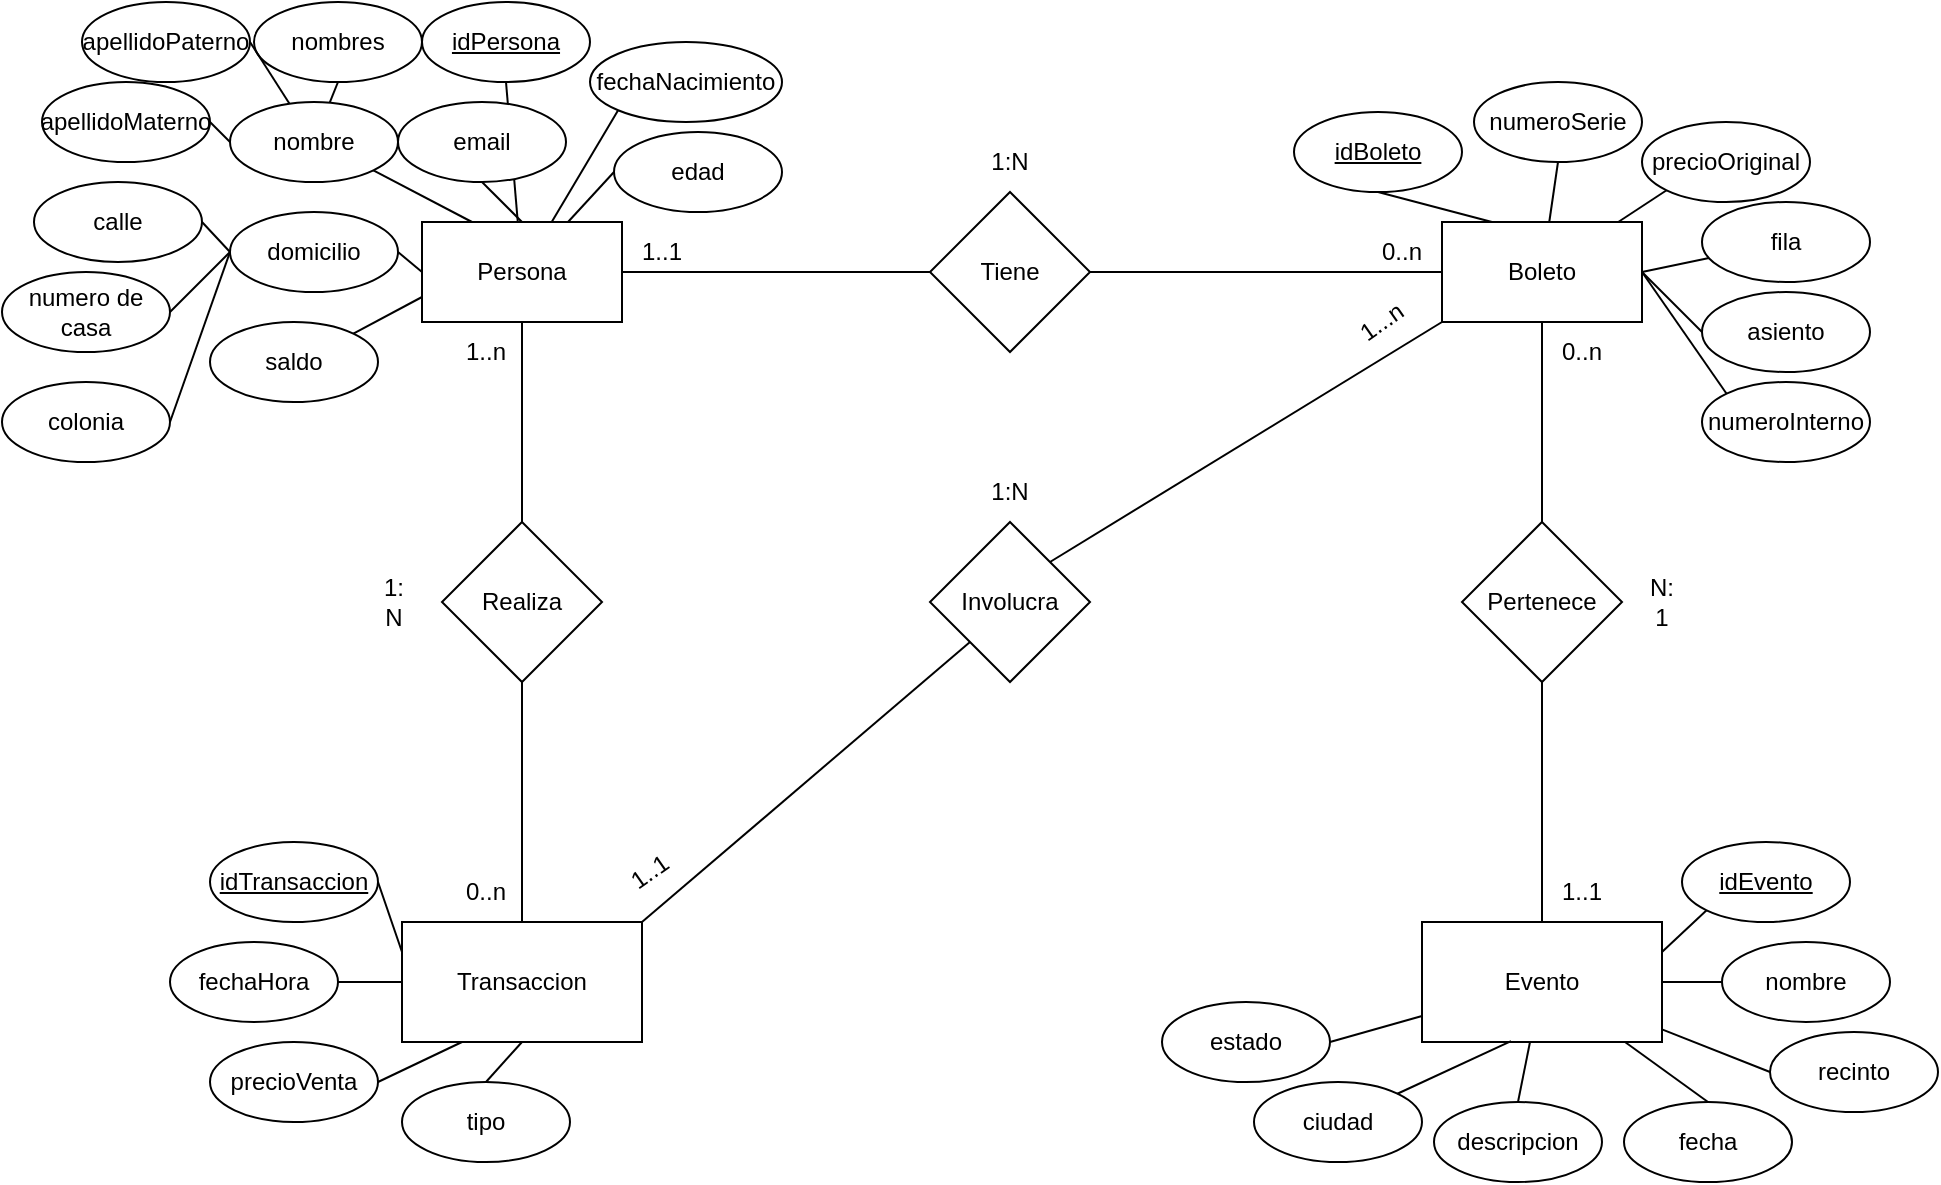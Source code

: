 <mxfile version="26.0.13">
  <diagram name="Página-1" id="roKfRNkJJLgw11MZXrfT">
    <mxGraphModel dx="1859" dy="493" grid="1" gridSize="10" guides="1" tooltips="1" connect="1" arrows="1" fold="1" page="1" pageScale="1" pageWidth="827" pageHeight="1169" math="0" shadow="0">
      <root>
        <mxCell id="0" />
        <mxCell id="1" parent="0" />
        <mxCell id="hLC94qEQdJfCRnJBI-yj-15" style="rounded=0;orthogonalLoop=1;jettySize=auto;html=1;exitX=0.5;exitY=1;exitDx=0;exitDy=0;endArrow=none;startFill=0;" edge="1" parent="1" source="-9K4hsrEqOnpqYFPlQaA-23" target="-9K4hsrEqOnpqYFPlQaA-3">
          <mxGeometry relative="1" as="geometry" />
        </mxCell>
        <mxCell id="hLC94qEQdJfCRnJBI-yj-6" style="rounded=0;orthogonalLoop=1;jettySize=auto;html=1;exitX=1;exitY=1;exitDx=0;exitDy=0;entryX=0.25;entryY=0;entryDx=0;entryDy=0;endArrow=none;startFill=0;" edge="1" parent="1" source="-9K4hsrEqOnpqYFPlQaA-1" target="-9K4hsrEqOnpqYFPlQaA-3">
          <mxGeometry relative="1" as="geometry" />
        </mxCell>
        <mxCell id="-9K4hsrEqOnpqYFPlQaA-1" value="nombre" style="ellipse;whiteSpace=wrap;html=1;" parent="1" vertex="1">
          <mxGeometry x="64" y="80" width="84" height="40" as="geometry" />
        </mxCell>
        <mxCell id="hLC94qEQdJfCRnJBI-yj-7" style="rounded=0;orthogonalLoop=1;jettySize=auto;html=1;exitX=0.5;exitY=1;exitDx=0;exitDy=0;entryX=0.5;entryY=0;entryDx=0;entryDy=0;endArrow=none;startFill=0;" edge="1" parent="1" source="-9K4hsrEqOnpqYFPlQaA-2" target="-9K4hsrEqOnpqYFPlQaA-3">
          <mxGeometry relative="1" as="geometry" />
        </mxCell>
        <mxCell id="-9K4hsrEqOnpqYFPlQaA-2" value="email" style="ellipse;whiteSpace=wrap;html=1;" parent="1" vertex="1">
          <mxGeometry x="148" y="80" width="84" height="40" as="geometry" />
        </mxCell>
        <mxCell id="hLC94qEQdJfCRnJBI-yj-21" style="edgeStyle=orthogonalEdgeStyle;rounded=0;orthogonalLoop=1;jettySize=auto;html=1;exitX=1;exitY=0.5;exitDx=0;exitDy=0;endArrow=none;startFill=0;" edge="1" parent="1" source="-9K4hsrEqOnpqYFPlQaA-3" target="hLC94qEQdJfCRnJBI-yj-20">
          <mxGeometry relative="1" as="geometry" />
        </mxCell>
        <mxCell id="hLC94qEQdJfCRnJBI-yj-30" style="edgeStyle=orthogonalEdgeStyle;rounded=0;orthogonalLoop=1;jettySize=auto;html=1;exitX=0.5;exitY=1;exitDx=0;exitDy=0;endArrow=none;startFill=0;" edge="1" parent="1" source="-9K4hsrEqOnpqYFPlQaA-3" target="hLC94qEQdJfCRnJBI-yj-29">
          <mxGeometry relative="1" as="geometry" />
        </mxCell>
        <mxCell id="-9K4hsrEqOnpqYFPlQaA-3" value="Persona" style="rounded=0;whiteSpace=wrap;html=1;" parent="1" vertex="1">
          <mxGeometry x="160" y="140" width="100" height="50" as="geometry" />
        </mxCell>
        <mxCell id="hLC94qEQdJfCRnJBI-yj-24" style="edgeStyle=orthogonalEdgeStyle;rounded=0;orthogonalLoop=1;jettySize=auto;html=1;exitX=0.5;exitY=1;exitDx=0;exitDy=0;endArrow=none;startFill=0;" edge="1" parent="1" source="-9K4hsrEqOnpqYFPlQaA-4" target="hLC94qEQdJfCRnJBI-yj-23">
          <mxGeometry relative="1" as="geometry" />
        </mxCell>
        <mxCell id="hLC94qEQdJfCRnJBI-yj-27" style="rounded=0;orthogonalLoop=1;jettySize=auto;html=1;exitX=0;exitY=1;exitDx=0;exitDy=0;entryX=1;entryY=0;entryDx=0;entryDy=0;endArrow=none;startFill=0;" edge="1" parent="1" source="-9K4hsrEqOnpqYFPlQaA-4" target="hLC94qEQdJfCRnJBI-yj-26">
          <mxGeometry relative="1" as="geometry" />
        </mxCell>
        <mxCell id="hLC94qEQdJfCRnJBI-yj-37" style="rounded=0;orthogonalLoop=1;jettySize=auto;html=1;exitX=0.25;exitY=0;exitDx=0;exitDy=0;entryX=0.5;entryY=1;entryDx=0;entryDy=0;endArrow=none;startFill=0;" edge="1" parent="1" source="-9K4hsrEqOnpqYFPlQaA-4" target="-9K4hsrEqOnpqYFPlQaA-22">
          <mxGeometry relative="1" as="geometry" />
        </mxCell>
        <mxCell id="hLC94qEQdJfCRnJBI-yj-58" style="rounded=0;orthogonalLoop=1;jettySize=auto;html=1;exitX=1;exitY=0.5;exitDx=0;exitDy=0;entryX=0;entryY=0;entryDx=0;entryDy=0;endArrow=none;startFill=0;" edge="1" parent="1" source="-9K4hsrEqOnpqYFPlQaA-4" target="-9K4hsrEqOnpqYFPlQaA-20">
          <mxGeometry relative="1" as="geometry" />
        </mxCell>
        <mxCell id="-9K4hsrEqOnpqYFPlQaA-4" value="Boleto" style="rounded=0;whiteSpace=wrap;html=1;" parent="1" vertex="1">
          <mxGeometry x="670" y="140" width="100" height="50" as="geometry" />
        </mxCell>
        <mxCell id="hLC94qEQdJfCRnJBI-yj-2" style="rounded=0;orthogonalLoop=1;jettySize=auto;html=1;exitX=0.5;exitY=1;exitDx=0;exitDy=0;endArrow=none;startFill=0;" edge="1" parent="1" source="-9K4hsrEqOnpqYFPlQaA-5" target="-9K4hsrEqOnpqYFPlQaA-1">
          <mxGeometry relative="1" as="geometry" />
        </mxCell>
        <mxCell id="-9K4hsrEqOnpqYFPlQaA-5" value="nombres" style="ellipse;whiteSpace=wrap;html=1;" parent="1" vertex="1">
          <mxGeometry x="76" y="30" width="84" height="40" as="geometry" />
        </mxCell>
        <mxCell id="hLC94qEQdJfCRnJBI-yj-4" style="rounded=0;orthogonalLoop=1;jettySize=auto;html=1;exitX=1;exitY=0.5;exitDx=0;exitDy=0;endArrow=none;startFill=0;" edge="1" parent="1" source="-9K4hsrEqOnpqYFPlQaA-6" target="-9K4hsrEqOnpqYFPlQaA-1">
          <mxGeometry relative="1" as="geometry" />
        </mxCell>
        <mxCell id="-9K4hsrEqOnpqYFPlQaA-6" value="apellidoPaterno" style="ellipse;whiteSpace=wrap;html=1;" parent="1" vertex="1">
          <mxGeometry x="-10" y="30" width="84" height="40" as="geometry" />
        </mxCell>
        <mxCell id="hLC94qEQdJfCRnJBI-yj-5" style="rounded=0;orthogonalLoop=1;jettySize=auto;html=1;exitX=1;exitY=0.5;exitDx=0;exitDy=0;entryX=0;entryY=0.5;entryDx=0;entryDy=0;endArrow=none;startFill=0;" edge="1" parent="1" source="-9K4hsrEqOnpqYFPlQaA-7" target="-9K4hsrEqOnpqYFPlQaA-1">
          <mxGeometry relative="1" as="geometry" />
        </mxCell>
        <mxCell id="-9K4hsrEqOnpqYFPlQaA-7" value="apellidoMaterno" style="ellipse;whiteSpace=wrap;html=1;" parent="1" vertex="1">
          <mxGeometry x="-30" y="70" width="84" height="40" as="geometry" />
        </mxCell>
        <mxCell id="hLC94qEQdJfCRnJBI-yj-10" style="rounded=0;orthogonalLoop=1;jettySize=auto;html=1;exitX=1;exitY=0.5;exitDx=0;exitDy=0;entryX=0;entryY=0.5;entryDx=0;entryDy=0;endArrow=none;startFill=0;" edge="1" parent="1" source="-9K4hsrEqOnpqYFPlQaA-8" target="-9K4hsrEqOnpqYFPlQaA-3">
          <mxGeometry relative="1" as="geometry" />
        </mxCell>
        <mxCell id="-9K4hsrEqOnpqYFPlQaA-8" value="domicilio" style="ellipse;whiteSpace=wrap;html=1;" parent="1" vertex="1">
          <mxGeometry x="64" y="135" width="84" height="40" as="geometry" />
        </mxCell>
        <mxCell id="hLC94qEQdJfCRnJBI-yj-16" style="rounded=0;orthogonalLoop=1;jettySize=auto;html=1;exitX=0;exitY=1;exitDx=0;exitDy=0;endArrow=none;startFill=0;" edge="1" parent="1" source="-9K4hsrEqOnpqYFPlQaA-9" target="-9K4hsrEqOnpqYFPlQaA-3">
          <mxGeometry relative="1" as="geometry" />
        </mxCell>
        <mxCell id="-9K4hsrEqOnpqYFPlQaA-9" value="fechaNacimiento" style="ellipse;whiteSpace=wrap;html=1;" parent="1" vertex="1">
          <mxGeometry x="244" y="50" width="96" height="40" as="geometry" />
        </mxCell>
        <mxCell id="hLC94qEQdJfCRnJBI-yj-17" style="rounded=0;orthogonalLoop=1;jettySize=auto;html=1;exitX=0;exitY=0.5;exitDx=0;exitDy=0;endArrow=none;startFill=0;" edge="1" parent="1" source="-9K4hsrEqOnpqYFPlQaA-10" target="-9K4hsrEqOnpqYFPlQaA-3">
          <mxGeometry relative="1" as="geometry" />
        </mxCell>
        <mxCell id="-9K4hsrEqOnpqYFPlQaA-10" value="edad" style="ellipse;whiteSpace=wrap;html=1;" parent="1" vertex="1">
          <mxGeometry x="256" y="95" width="84" height="40" as="geometry" />
        </mxCell>
        <mxCell id="hLC94qEQdJfCRnJBI-yj-11" style="rounded=0;orthogonalLoop=1;jettySize=auto;html=1;exitX=1;exitY=0.5;exitDx=0;exitDy=0;entryX=0;entryY=0.5;entryDx=0;entryDy=0;endArrow=none;startFill=0;" edge="1" parent="1" source="-9K4hsrEqOnpqYFPlQaA-13" target="-9K4hsrEqOnpqYFPlQaA-8">
          <mxGeometry relative="1" as="geometry" />
        </mxCell>
        <mxCell id="-9K4hsrEqOnpqYFPlQaA-13" value="calle" style="ellipse;whiteSpace=wrap;html=1;" parent="1" vertex="1">
          <mxGeometry x="-34" y="120" width="84" height="40" as="geometry" />
        </mxCell>
        <mxCell id="-9K4hsrEqOnpqYFPlQaA-14" value="numero de casa" style="ellipse;whiteSpace=wrap;html=1;" parent="1" vertex="1">
          <mxGeometry x="-50" y="165" width="84" height="40" as="geometry" />
        </mxCell>
        <mxCell id="hLC94qEQdJfCRnJBI-yj-13" style="rounded=0;orthogonalLoop=1;jettySize=auto;html=1;exitX=1;exitY=0.5;exitDx=0;exitDy=0;entryX=0;entryY=0.5;entryDx=0;entryDy=0;endArrow=none;startFill=0;" edge="1" parent="1" source="-9K4hsrEqOnpqYFPlQaA-15" target="-9K4hsrEqOnpqYFPlQaA-8">
          <mxGeometry relative="1" as="geometry" />
        </mxCell>
        <mxCell id="-9K4hsrEqOnpqYFPlQaA-15" value="colonia" style="ellipse;whiteSpace=wrap;html=1;" parent="1" vertex="1">
          <mxGeometry x="-50" y="220" width="84" height="40" as="geometry" />
        </mxCell>
        <mxCell id="hLC94qEQdJfCRnJBI-yj-14" style="rounded=0;orthogonalLoop=1;jettySize=auto;html=1;exitX=1;exitY=0;exitDx=0;exitDy=0;entryX=0;entryY=0.75;entryDx=0;entryDy=0;endArrow=none;startFill=0;" edge="1" parent="1" source="-9K4hsrEqOnpqYFPlQaA-16" target="-9K4hsrEqOnpqYFPlQaA-3">
          <mxGeometry relative="1" as="geometry" />
        </mxCell>
        <mxCell id="-9K4hsrEqOnpqYFPlQaA-16" value="saldo" style="ellipse;whiteSpace=wrap;html=1;" parent="1" vertex="1">
          <mxGeometry x="54" y="190" width="84" height="40" as="geometry" />
        </mxCell>
        <mxCell id="hLC94qEQdJfCRnJBI-yj-38" style="rounded=0;orthogonalLoop=1;jettySize=auto;html=1;exitX=0.5;exitY=1;exitDx=0;exitDy=0;endArrow=none;startFill=0;" edge="1" parent="1" source="-9K4hsrEqOnpqYFPlQaA-17" target="-9K4hsrEqOnpqYFPlQaA-4">
          <mxGeometry relative="1" as="geometry" />
        </mxCell>
        <mxCell id="-9K4hsrEqOnpqYFPlQaA-17" value="numeroSerie" style="ellipse;whiteSpace=wrap;html=1;" parent="1" vertex="1">
          <mxGeometry x="686" y="70" width="84" height="40" as="geometry" />
        </mxCell>
        <mxCell id="hLC94qEQdJfCRnJBI-yj-41" value="" style="rounded=0;orthogonalLoop=1;jettySize=auto;html=1;endArrow=none;startFill=0;" edge="1" parent="1" source="-9K4hsrEqOnpqYFPlQaA-18">
          <mxGeometry relative="1" as="geometry">
            <mxPoint x="770" y="165" as="targetPoint" />
          </mxGeometry>
        </mxCell>
        <mxCell id="-9K4hsrEqOnpqYFPlQaA-18" value="fila" style="ellipse;whiteSpace=wrap;html=1;" parent="1" vertex="1">
          <mxGeometry x="800" y="130" width="84" height="40" as="geometry" />
        </mxCell>
        <mxCell id="hLC94qEQdJfCRnJBI-yj-42" style="rounded=0;orthogonalLoop=1;jettySize=auto;html=1;exitX=0;exitY=0.5;exitDx=0;exitDy=0;entryX=1;entryY=0.5;entryDx=0;entryDy=0;endArrow=none;startFill=0;" edge="1" parent="1" source="-9K4hsrEqOnpqYFPlQaA-19" target="-9K4hsrEqOnpqYFPlQaA-4">
          <mxGeometry relative="1" as="geometry" />
        </mxCell>
        <mxCell id="-9K4hsrEqOnpqYFPlQaA-19" value="asiento" style="ellipse;whiteSpace=wrap;html=1;" parent="1" vertex="1">
          <mxGeometry x="800" y="175" width="84" height="40" as="geometry" />
        </mxCell>
        <mxCell id="-9K4hsrEqOnpqYFPlQaA-20" value="numeroInterno" style="ellipse;whiteSpace=wrap;html=1;" parent="1" vertex="1">
          <mxGeometry x="800" y="220" width="84" height="40" as="geometry" />
        </mxCell>
        <mxCell id="-9K4hsrEqOnpqYFPlQaA-22" value="&lt;u&gt;idBoleto&lt;/u&gt;" style="ellipse;whiteSpace=wrap;html=1;" parent="1" vertex="1">
          <mxGeometry x="596" y="85" width="84" height="40" as="geometry" />
        </mxCell>
        <mxCell id="-9K4hsrEqOnpqYFPlQaA-23" value="&lt;u&gt;idPersona&lt;/u&gt;" style="ellipse;whiteSpace=wrap;html=1;" parent="1" vertex="1">
          <mxGeometry x="160" y="30" width="84" height="40" as="geometry" />
        </mxCell>
        <mxCell id="hLC94qEQdJfCRnJBI-yj-12" style="rounded=0;orthogonalLoop=1;jettySize=auto;html=1;exitX=1;exitY=0.5;exitDx=0;exitDy=0;entryX=0;entryY=0.5;entryDx=0;entryDy=0;endArrow=none;startFill=0;" edge="1" parent="1" source="-9K4hsrEqOnpqYFPlQaA-14" target="-9K4hsrEqOnpqYFPlQaA-8">
          <mxGeometry relative="1" as="geometry" />
        </mxCell>
        <mxCell id="hLC94qEQdJfCRnJBI-yj-18" value="Evento" style="rounded=0;whiteSpace=wrap;html=1;" vertex="1" parent="1">
          <mxGeometry x="660" y="490" width="120" height="60" as="geometry" />
        </mxCell>
        <mxCell id="hLC94qEQdJfCRnJBI-yj-19" value="Transaccion" style="rounded=0;whiteSpace=wrap;html=1;" vertex="1" parent="1">
          <mxGeometry x="150" y="490" width="120" height="60" as="geometry" />
        </mxCell>
        <mxCell id="hLC94qEQdJfCRnJBI-yj-22" style="edgeStyle=orthogonalEdgeStyle;rounded=0;orthogonalLoop=1;jettySize=auto;html=1;exitX=1;exitY=0.5;exitDx=0;exitDy=0;endArrow=none;startFill=0;" edge="1" parent="1" source="hLC94qEQdJfCRnJBI-yj-20" target="-9K4hsrEqOnpqYFPlQaA-4">
          <mxGeometry relative="1" as="geometry" />
        </mxCell>
        <mxCell id="hLC94qEQdJfCRnJBI-yj-20" value="Tiene" style="rhombus;whiteSpace=wrap;html=1;" vertex="1" parent="1">
          <mxGeometry x="414" y="125" width="80" height="80" as="geometry" />
        </mxCell>
        <mxCell id="hLC94qEQdJfCRnJBI-yj-25" style="edgeStyle=orthogonalEdgeStyle;rounded=0;orthogonalLoop=1;jettySize=auto;html=1;exitX=0.5;exitY=1;exitDx=0;exitDy=0;endArrow=none;startFill=0;" edge="1" parent="1" source="hLC94qEQdJfCRnJBI-yj-23" target="hLC94qEQdJfCRnJBI-yj-18">
          <mxGeometry relative="1" as="geometry" />
        </mxCell>
        <mxCell id="hLC94qEQdJfCRnJBI-yj-23" value="Pertenece" style="rhombus;whiteSpace=wrap;html=1;" vertex="1" parent="1">
          <mxGeometry x="680" y="290" width="80" height="80" as="geometry" />
        </mxCell>
        <mxCell id="hLC94qEQdJfCRnJBI-yj-28" style="rounded=0;orthogonalLoop=1;jettySize=auto;html=1;exitX=0;exitY=1;exitDx=0;exitDy=0;entryX=1;entryY=0;entryDx=0;entryDy=0;endArrow=none;startFill=0;" edge="1" parent="1" source="hLC94qEQdJfCRnJBI-yj-26" target="hLC94qEQdJfCRnJBI-yj-19">
          <mxGeometry relative="1" as="geometry" />
        </mxCell>
        <mxCell id="hLC94qEQdJfCRnJBI-yj-26" value="Involucra" style="rhombus;whiteSpace=wrap;html=1;" vertex="1" parent="1">
          <mxGeometry x="414" y="290" width="80" height="80" as="geometry" />
        </mxCell>
        <mxCell id="hLC94qEQdJfCRnJBI-yj-31" style="edgeStyle=orthogonalEdgeStyle;rounded=0;orthogonalLoop=1;jettySize=auto;html=1;exitX=0.5;exitY=1;exitDx=0;exitDy=0;endArrow=none;startFill=0;" edge="1" parent="1" source="hLC94qEQdJfCRnJBI-yj-29" target="hLC94qEQdJfCRnJBI-yj-19">
          <mxGeometry relative="1" as="geometry" />
        </mxCell>
        <mxCell id="hLC94qEQdJfCRnJBI-yj-29" value="Realiza" style="rhombus;whiteSpace=wrap;html=1;" vertex="1" parent="1">
          <mxGeometry x="170" y="290" width="80" height="80" as="geometry" />
        </mxCell>
        <mxCell id="hLC94qEQdJfCRnJBI-yj-32" value="1:&lt;div&gt;N&lt;/div&gt;" style="text;html=1;align=center;verticalAlign=middle;whiteSpace=wrap;rounded=0;" vertex="1" parent="1">
          <mxGeometry x="116" y="315" width="60" height="30" as="geometry" />
        </mxCell>
        <mxCell id="hLC94qEQdJfCRnJBI-yj-33" value="1:N" style="text;html=1;align=center;verticalAlign=middle;whiteSpace=wrap;rounded=0;" vertex="1" parent="1">
          <mxGeometry x="424" y="95" width="60" height="30" as="geometry" />
        </mxCell>
        <mxCell id="hLC94qEQdJfCRnJBI-yj-34" value="N:&lt;div&gt;1&lt;/div&gt;" style="text;html=1;align=center;verticalAlign=middle;whiteSpace=wrap;rounded=0;" vertex="1" parent="1">
          <mxGeometry x="750" y="315" width="60" height="30" as="geometry" />
        </mxCell>
        <mxCell id="hLC94qEQdJfCRnJBI-yj-35" value="1:N" style="text;html=1;align=center;verticalAlign=middle;whiteSpace=wrap;rounded=0;" vertex="1" parent="1">
          <mxGeometry x="424" y="260" width="60" height="30" as="geometry" />
        </mxCell>
        <mxCell id="hLC94qEQdJfCRnJBI-yj-39" style="rounded=0;orthogonalLoop=1;jettySize=auto;html=1;exitX=0;exitY=1;exitDx=0;exitDy=0;endArrow=none;startFill=0;" edge="1" parent="1" source="hLC94qEQdJfCRnJBI-yj-36" target="-9K4hsrEqOnpqYFPlQaA-4">
          <mxGeometry relative="1" as="geometry" />
        </mxCell>
        <mxCell id="hLC94qEQdJfCRnJBI-yj-36" value="precioOriginal" style="ellipse;whiteSpace=wrap;html=1;" vertex="1" parent="1">
          <mxGeometry x="770" y="90" width="84" height="40" as="geometry" />
        </mxCell>
        <mxCell id="hLC94qEQdJfCRnJBI-yj-50" style="rounded=0;orthogonalLoop=1;jettySize=auto;html=1;exitX=0;exitY=1;exitDx=0;exitDy=0;entryX=1;entryY=0.25;entryDx=0;entryDy=0;endArrow=none;startFill=0;" edge="1" parent="1" source="hLC94qEQdJfCRnJBI-yj-43" target="hLC94qEQdJfCRnJBI-yj-18">
          <mxGeometry relative="1" as="geometry" />
        </mxCell>
        <mxCell id="hLC94qEQdJfCRnJBI-yj-43" value="&lt;u&gt;idEvento&lt;/u&gt;" style="ellipse;whiteSpace=wrap;html=1;" vertex="1" parent="1">
          <mxGeometry x="790" y="450" width="84" height="40" as="geometry" />
        </mxCell>
        <mxCell id="hLC94qEQdJfCRnJBI-yj-51" style="rounded=0;orthogonalLoop=1;jettySize=auto;html=1;exitX=0;exitY=0.5;exitDx=0;exitDy=0;endArrow=none;startFill=0;" edge="1" parent="1" source="hLC94qEQdJfCRnJBI-yj-44" target="hLC94qEQdJfCRnJBI-yj-18">
          <mxGeometry relative="1" as="geometry" />
        </mxCell>
        <mxCell id="hLC94qEQdJfCRnJBI-yj-44" value="nombre" style="ellipse;whiteSpace=wrap;html=1;" vertex="1" parent="1">
          <mxGeometry x="810" y="500" width="84" height="40" as="geometry" />
        </mxCell>
        <mxCell id="hLC94qEQdJfCRnJBI-yj-54" style="rounded=0;orthogonalLoop=1;jettySize=auto;html=1;exitX=0.5;exitY=0;exitDx=0;exitDy=0;endArrow=none;startFill=0;" edge="1" parent="1" source="hLC94qEQdJfCRnJBI-yj-45" target="hLC94qEQdJfCRnJBI-yj-18">
          <mxGeometry relative="1" as="geometry" />
        </mxCell>
        <mxCell id="hLC94qEQdJfCRnJBI-yj-45" value="fecha" style="ellipse;whiteSpace=wrap;html=1;" vertex="1" parent="1">
          <mxGeometry x="761" y="580" width="84" height="40" as="geometry" />
        </mxCell>
        <mxCell id="hLC94qEQdJfCRnJBI-yj-53" style="rounded=0;orthogonalLoop=1;jettySize=auto;html=1;exitX=0;exitY=0.5;exitDx=0;exitDy=0;endArrow=none;startFill=0;" edge="1" parent="1" source="hLC94qEQdJfCRnJBI-yj-46" target="hLC94qEQdJfCRnJBI-yj-18">
          <mxGeometry relative="1" as="geometry" />
        </mxCell>
        <mxCell id="hLC94qEQdJfCRnJBI-yj-46" value="recinto" style="ellipse;whiteSpace=wrap;html=1;" vertex="1" parent="1">
          <mxGeometry x="834" y="545" width="84" height="40" as="geometry" />
        </mxCell>
        <mxCell id="hLC94qEQdJfCRnJBI-yj-47" value="ciudad" style="ellipse;whiteSpace=wrap;html=1;" vertex="1" parent="1">
          <mxGeometry x="576" y="570" width="84" height="40" as="geometry" />
        </mxCell>
        <mxCell id="hLC94qEQdJfCRnJBI-yj-57" style="rounded=0;orthogonalLoop=1;jettySize=auto;html=1;exitX=1;exitY=0.5;exitDx=0;exitDy=0;endArrow=none;startFill=0;" edge="1" parent="1" source="hLC94qEQdJfCRnJBI-yj-48" target="hLC94qEQdJfCRnJBI-yj-18">
          <mxGeometry relative="1" as="geometry" />
        </mxCell>
        <mxCell id="hLC94qEQdJfCRnJBI-yj-48" value="estado" style="ellipse;whiteSpace=wrap;html=1;" vertex="1" parent="1">
          <mxGeometry x="530" y="530" width="84" height="40" as="geometry" />
        </mxCell>
        <mxCell id="hLC94qEQdJfCRnJBI-yj-55" style="rounded=0;orthogonalLoop=1;jettySize=auto;html=1;exitX=0.5;exitY=0;exitDx=0;exitDy=0;endArrow=none;startFill=0;" edge="1" parent="1" source="hLC94qEQdJfCRnJBI-yj-49" target="hLC94qEQdJfCRnJBI-yj-18">
          <mxGeometry relative="1" as="geometry" />
        </mxCell>
        <mxCell id="hLC94qEQdJfCRnJBI-yj-49" value="descripcion" style="ellipse;whiteSpace=wrap;html=1;" vertex="1" parent="1">
          <mxGeometry x="666" y="580" width="84" height="40" as="geometry" />
        </mxCell>
        <mxCell id="hLC94qEQdJfCRnJBI-yj-56" style="rounded=0;orthogonalLoop=1;jettySize=auto;html=1;exitX=1;exitY=0;exitDx=0;exitDy=0;entryX=0.371;entryY=0.993;entryDx=0;entryDy=0;entryPerimeter=0;endArrow=none;startFill=0;" edge="1" parent="1" source="hLC94qEQdJfCRnJBI-yj-47" target="hLC94qEQdJfCRnJBI-yj-18">
          <mxGeometry relative="1" as="geometry" />
        </mxCell>
        <mxCell id="hLC94qEQdJfCRnJBI-yj-63" style="rounded=0;orthogonalLoop=1;jettySize=auto;html=1;exitX=1;exitY=0.5;exitDx=0;exitDy=0;entryX=0;entryY=0.25;entryDx=0;entryDy=0;endArrow=none;startFill=0;" edge="1" parent="1" source="hLC94qEQdJfCRnJBI-yj-59" target="hLC94qEQdJfCRnJBI-yj-19">
          <mxGeometry relative="1" as="geometry" />
        </mxCell>
        <mxCell id="hLC94qEQdJfCRnJBI-yj-59" value="&lt;u&gt;idTransaccion&lt;/u&gt;" style="ellipse;whiteSpace=wrap;html=1;" vertex="1" parent="1">
          <mxGeometry x="54" y="450" width="84" height="40" as="geometry" />
        </mxCell>
        <mxCell id="hLC94qEQdJfCRnJBI-yj-64" style="edgeStyle=orthogonalEdgeStyle;rounded=0;orthogonalLoop=1;jettySize=auto;html=1;exitX=1;exitY=0.5;exitDx=0;exitDy=0;endArrow=none;startFill=0;" edge="1" parent="1" source="hLC94qEQdJfCRnJBI-yj-60" target="hLC94qEQdJfCRnJBI-yj-19">
          <mxGeometry relative="1" as="geometry" />
        </mxCell>
        <mxCell id="hLC94qEQdJfCRnJBI-yj-60" value="fechaHora" style="ellipse;whiteSpace=wrap;html=1;" vertex="1" parent="1">
          <mxGeometry x="34" y="500" width="84" height="40" as="geometry" />
        </mxCell>
        <mxCell id="hLC94qEQdJfCRnJBI-yj-65" style="rounded=0;orthogonalLoop=1;jettySize=auto;html=1;exitX=1;exitY=0.5;exitDx=0;exitDy=0;entryX=0.25;entryY=1;entryDx=0;entryDy=0;endArrow=none;startFill=0;" edge="1" parent="1" source="hLC94qEQdJfCRnJBI-yj-61" target="hLC94qEQdJfCRnJBI-yj-19">
          <mxGeometry relative="1" as="geometry" />
        </mxCell>
        <mxCell id="hLC94qEQdJfCRnJBI-yj-61" value="precioVenta" style="ellipse;whiteSpace=wrap;html=1;" vertex="1" parent="1">
          <mxGeometry x="54" y="550" width="84" height="40" as="geometry" />
        </mxCell>
        <mxCell id="hLC94qEQdJfCRnJBI-yj-66" style="rounded=0;orthogonalLoop=1;jettySize=auto;html=1;exitX=0.5;exitY=0;exitDx=0;exitDy=0;entryX=0.5;entryY=1;entryDx=0;entryDy=0;endArrow=none;startFill=0;" edge="1" parent="1" source="hLC94qEQdJfCRnJBI-yj-62" target="hLC94qEQdJfCRnJBI-yj-19">
          <mxGeometry relative="1" as="geometry" />
        </mxCell>
        <mxCell id="hLC94qEQdJfCRnJBI-yj-62" value="tipo" style="ellipse;whiteSpace=wrap;html=1;" vertex="1" parent="1">
          <mxGeometry x="150" y="570" width="84" height="40" as="geometry" />
        </mxCell>
        <mxCell id="hLC94qEQdJfCRnJBI-yj-67" value="1..1" style="text;html=1;align=center;verticalAlign=middle;whiteSpace=wrap;rounded=0;" vertex="1" parent="1">
          <mxGeometry x="250" y="140" width="60" height="30" as="geometry" />
        </mxCell>
        <mxCell id="hLC94qEQdJfCRnJBI-yj-68" value="0..n" style="text;html=1;align=center;verticalAlign=middle;whiteSpace=wrap;rounded=0;" vertex="1" parent="1">
          <mxGeometry x="620" y="140" width="60" height="30" as="geometry" />
        </mxCell>
        <mxCell id="hLC94qEQdJfCRnJBI-yj-69" value="1..1" style="text;html=1;align=center;verticalAlign=middle;whiteSpace=wrap;rounded=0;rotation=-35;" vertex="1" parent="1">
          <mxGeometry x="244" y="450" width="60" height="30" as="geometry" />
        </mxCell>
        <mxCell id="hLC94qEQdJfCRnJBI-yj-70" value="1...n" style="text;html=1;align=center;verticalAlign=middle;whiteSpace=wrap;rounded=0;rotation=-35;" vertex="1" parent="1">
          <mxGeometry x="610" y="175" width="60" height="30" as="geometry" />
        </mxCell>
        <mxCell id="hLC94qEQdJfCRnJBI-yj-71" value="1..n" style="text;html=1;align=center;verticalAlign=middle;whiteSpace=wrap;rounded=0;" vertex="1" parent="1">
          <mxGeometry x="162" y="190" width="60" height="30" as="geometry" />
        </mxCell>
        <mxCell id="hLC94qEQdJfCRnJBI-yj-72" value="0..n" style="text;html=1;align=center;verticalAlign=middle;whiteSpace=wrap;rounded=0;" vertex="1" parent="1">
          <mxGeometry x="162" y="460" width="60" height="30" as="geometry" />
        </mxCell>
        <mxCell id="hLC94qEQdJfCRnJBI-yj-73" value="0..n" style="text;html=1;align=center;verticalAlign=middle;whiteSpace=wrap;rounded=0;" vertex="1" parent="1">
          <mxGeometry x="710" y="190" width="60" height="30" as="geometry" />
        </mxCell>
        <mxCell id="hLC94qEQdJfCRnJBI-yj-74" value="1..1" style="text;html=1;align=center;verticalAlign=middle;whiteSpace=wrap;rounded=0;" vertex="1" parent="1">
          <mxGeometry x="710" y="460" width="60" height="30" as="geometry" />
        </mxCell>
      </root>
    </mxGraphModel>
  </diagram>
</mxfile>
